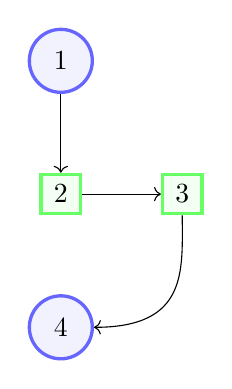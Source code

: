 \begin{tikzpicture}[
roundnode/.style={circle, draw=blue!60, fill=blue!5, very thick, minimum size=8mm},
squarednode/.style={rectangle, draw=green!60, fill=green!5, very thick, minimum size=5mm},
]
%Nodes
\node[squarednode]      (maintopic)                              {2};
\node[roundnode]        (uppercircle)       [above=of maintopic] {1};
\node[squarednode]      (rightsquare)       [right=of maintopic] {3};
\node[roundnode]        (lowercircle)       [below=of maintopic] {4};

%Lines
\draw[->] (uppercircle.south) -- (maintopic.north);
\draw[->] (maintopic.east) -- (rightsquare.west);
\draw[->] (rightsquare.south) .. controls +(down:7mm) and +(right:12mm) .. (lowercircle.east);





\end{tikzpicture}
